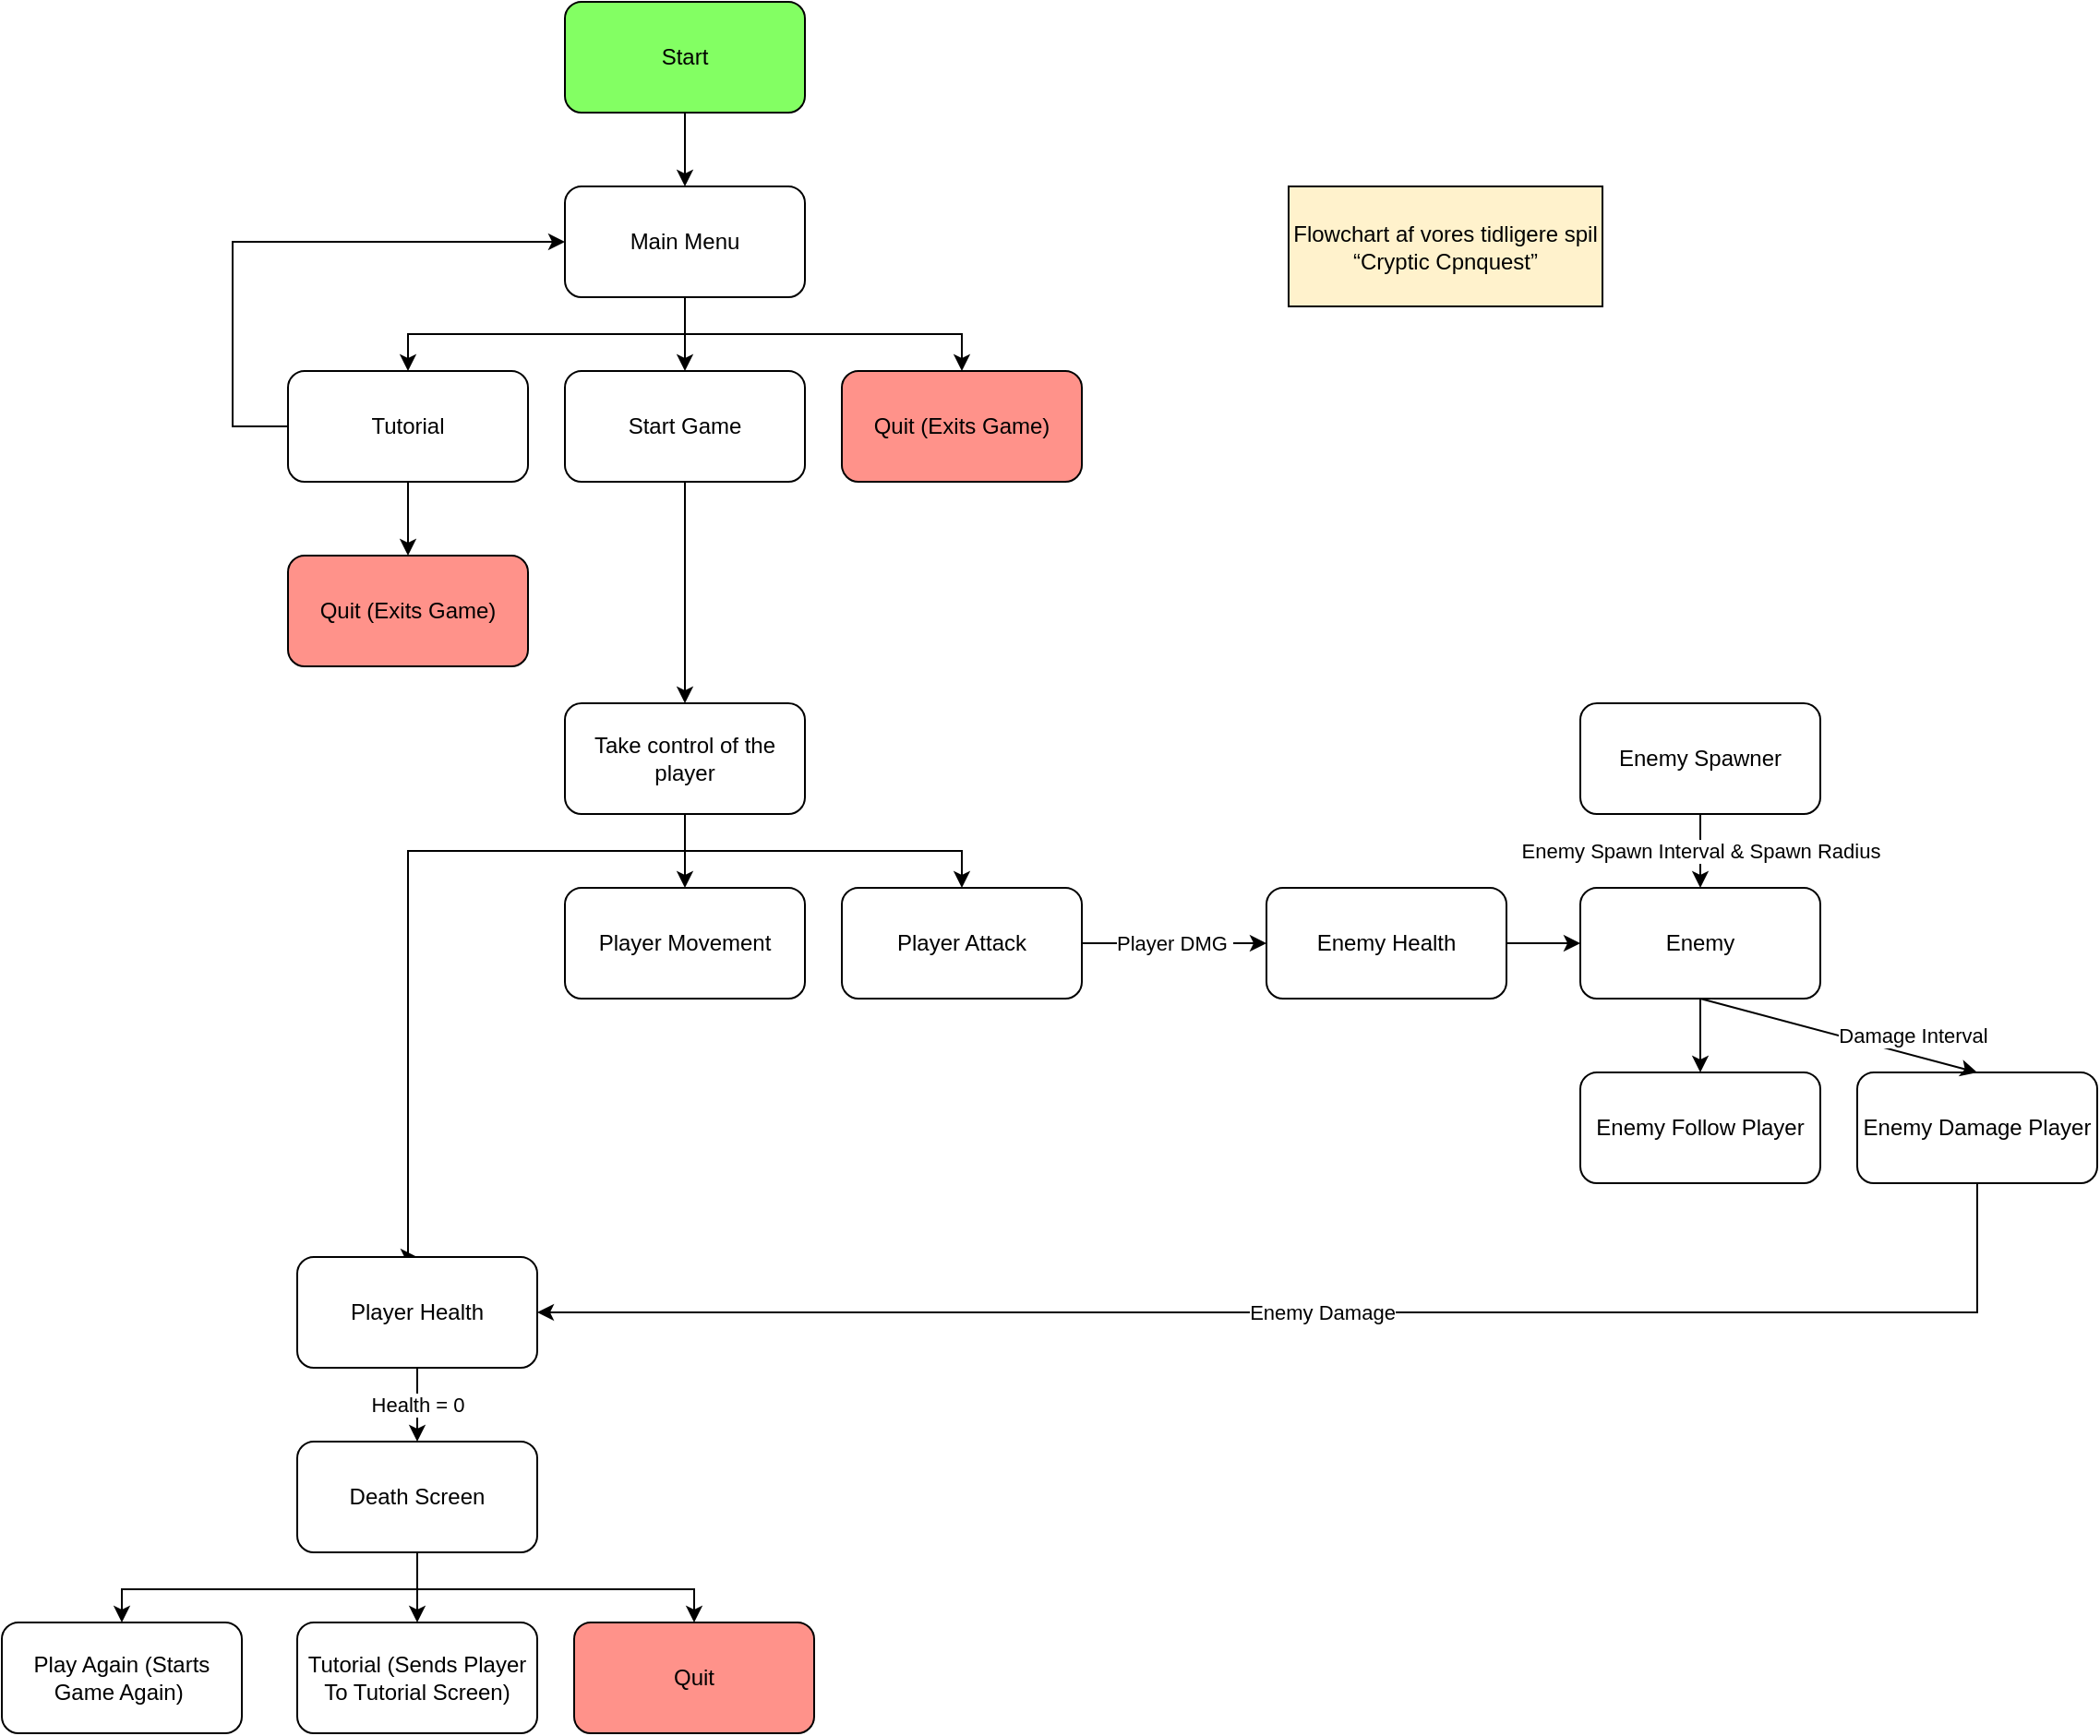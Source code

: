 <mxfile version="24.0.4" type="device">
  <diagram name="Page-1" id="hXlgK_oxKrTHGd4o_7Iv">
    <mxGraphModel dx="2073" dy="-134" grid="1" gridSize="10" guides="1" tooltips="1" connect="1" arrows="1" fold="1" page="1" pageScale="1" pageWidth="827" pageHeight="1169" math="0" shadow="0">
      <root>
        <mxCell id="0" />
        <mxCell id="1" parent="0" />
        <mxCell id="zdYyL7F6LFvU2UZnt1zR-1" value="" style="edgeStyle=orthogonalEdgeStyle;rounded=0;orthogonalLoop=1;jettySize=auto;html=1;" parent="1" source="zdYyL7F6LFvU2UZnt1zR-2" target="zdYyL7F6LFvU2UZnt1zR-6" edge="1">
          <mxGeometry relative="1" as="geometry" />
        </mxCell>
        <mxCell id="zdYyL7F6LFvU2UZnt1zR-2" value="Start" style="rounded=1;whiteSpace=wrap;html=1;fillColor=#83FF63;" parent="1" vertex="1">
          <mxGeometry x="435" y="1200" width="130" height="60" as="geometry" />
        </mxCell>
        <mxCell id="zdYyL7F6LFvU2UZnt1zR-3" style="edgeStyle=orthogonalEdgeStyle;rounded=0;orthogonalLoop=1;jettySize=auto;html=1;exitX=0.5;exitY=1;exitDx=0;exitDy=0;" parent="1" source="zdYyL7F6LFvU2UZnt1zR-6" target="zdYyL7F6LFvU2UZnt1zR-9" edge="1">
          <mxGeometry relative="1" as="geometry" />
        </mxCell>
        <mxCell id="zdYyL7F6LFvU2UZnt1zR-4" style="edgeStyle=orthogonalEdgeStyle;rounded=0;orthogonalLoop=1;jettySize=auto;html=1;" parent="1" source="zdYyL7F6LFvU2UZnt1zR-6" target="zdYyL7F6LFvU2UZnt1zR-11" edge="1">
          <mxGeometry relative="1" as="geometry" />
        </mxCell>
        <mxCell id="zdYyL7F6LFvU2UZnt1zR-5" style="edgeStyle=orthogonalEdgeStyle;rounded=0;orthogonalLoop=1;jettySize=auto;html=1;entryX=0.5;entryY=0;entryDx=0;entryDy=0;" parent="1" source="zdYyL7F6LFvU2UZnt1zR-6" target="zdYyL7F6LFvU2UZnt1zR-12" edge="1">
          <mxGeometry relative="1" as="geometry">
            <Array as="points">
              <mxPoint x="500" y="1380" />
              <mxPoint x="650" y="1380" />
            </Array>
          </mxGeometry>
        </mxCell>
        <mxCell id="zdYyL7F6LFvU2UZnt1zR-6" value="Main Menu" style="rounded=1;whiteSpace=wrap;html=1;" parent="1" vertex="1">
          <mxGeometry x="435" y="1300" width="130" height="60" as="geometry" />
        </mxCell>
        <mxCell id="zdYyL7F6LFvU2UZnt1zR-7" style="edgeStyle=orthogonalEdgeStyle;rounded=0;orthogonalLoop=1;jettySize=auto;html=1;entryX=0;entryY=0.5;entryDx=0;entryDy=0;" parent="1" source="zdYyL7F6LFvU2UZnt1zR-9" target="zdYyL7F6LFvU2UZnt1zR-6" edge="1">
          <mxGeometry relative="1" as="geometry">
            <Array as="points">
              <mxPoint x="255" y="1430" />
              <mxPoint x="255" y="1330" />
            </Array>
          </mxGeometry>
        </mxCell>
        <mxCell id="zdYyL7F6LFvU2UZnt1zR-8" style="edgeStyle=orthogonalEdgeStyle;rounded=0;orthogonalLoop=1;jettySize=auto;html=1;entryX=0.5;entryY=0;entryDx=0;entryDy=0;" parent="1" source="zdYyL7F6LFvU2UZnt1zR-9" target="zdYyL7F6LFvU2UZnt1zR-13" edge="1">
          <mxGeometry relative="1" as="geometry" />
        </mxCell>
        <mxCell id="zdYyL7F6LFvU2UZnt1zR-9" value="Tutorial" style="rounded=1;whiteSpace=wrap;html=1;" parent="1" vertex="1">
          <mxGeometry x="285" y="1400" width="130" height="60" as="geometry" />
        </mxCell>
        <mxCell id="zdYyL7F6LFvU2UZnt1zR-10" style="edgeStyle=orthogonalEdgeStyle;rounded=0;orthogonalLoop=1;jettySize=auto;html=1;entryX=0.5;entryY=0;entryDx=0;entryDy=0;" parent="1" source="zdYyL7F6LFvU2UZnt1zR-11" target="zdYyL7F6LFvU2UZnt1zR-17" edge="1">
          <mxGeometry relative="1" as="geometry" />
        </mxCell>
        <mxCell id="zdYyL7F6LFvU2UZnt1zR-11" value="Start Game" style="rounded=1;whiteSpace=wrap;html=1;" parent="1" vertex="1">
          <mxGeometry x="435" y="1400" width="130" height="60" as="geometry" />
        </mxCell>
        <mxCell id="zdYyL7F6LFvU2UZnt1zR-12" value="Quit (Exits Game)" style="rounded=1;whiteSpace=wrap;html=1;fillColor=#FF928A;" parent="1" vertex="1">
          <mxGeometry x="585" y="1400" width="130" height="60" as="geometry" />
        </mxCell>
        <mxCell id="zdYyL7F6LFvU2UZnt1zR-13" value="Quit (Exits Game)" style="rounded=1;whiteSpace=wrap;html=1;fillColor=#FF928A;" parent="1" vertex="1">
          <mxGeometry x="285" y="1500" width="130" height="60" as="geometry" />
        </mxCell>
        <mxCell id="zdYyL7F6LFvU2UZnt1zR-14" style="edgeStyle=orthogonalEdgeStyle;rounded=0;orthogonalLoop=1;jettySize=auto;html=1;entryX=0.5;entryY=0;entryDx=0;entryDy=0;" parent="1" source="zdYyL7F6LFvU2UZnt1zR-17" target="zdYyL7F6LFvU2UZnt1zR-19" edge="1">
          <mxGeometry relative="1" as="geometry" />
        </mxCell>
        <mxCell id="zdYyL7F6LFvU2UZnt1zR-15" style="edgeStyle=orthogonalEdgeStyle;rounded=0;orthogonalLoop=1;jettySize=auto;html=1;entryX=0.5;entryY=0;entryDx=0;entryDy=0;" parent="1" source="zdYyL7F6LFvU2UZnt1zR-17" target="zdYyL7F6LFvU2UZnt1zR-18" edge="1">
          <mxGeometry relative="1" as="geometry">
            <Array as="points">
              <mxPoint x="500" y="1660" />
              <mxPoint x="350" y="1660" />
            </Array>
          </mxGeometry>
        </mxCell>
        <mxCell id="zdYyL7F6LFvU2UZnt1zR-16" style="edgeStyle=orthogonalEdgeStyle;rounded=0;orthogonalLoop=1;jettySize=auto;html=1;" parent="1" source="zdYyL7F6LFvU2UZnt1zR-17" target="zdYyL7F6LFvU2UZnt1zR-20" edge="1">
          <mxGeometry relative="1" as="geometry">
            <Array as="points">
              <mxPoint x="500" y="1660" />
              <mxPoint x="650" y="1660" />
            </Array>
          </mxGeometry>
        </mxCell>
        <mxCell id="zdYyL7F6LFvU2UZnt1zR-17" value="Take control of the player" style="rounded=1;whiteSpace=wrap;html=1;" parent="1" vertex="1">
          <mxGeometry x="435" y="1580" width="130" height="60" as="geometry" />
        </mxCell>
        <mxCell id="zdYyL7F6LFvU2UZnt1zR-18" value="Player Health" style="rounded=1;whiteSpace=wrap;html=1;" parent="1" vertex="1">
          <mxGeometry x="290" y="1880" width="130" height="60" as="geometry" />
        </mxCell>
        <mxCell id="zdYyL7F6LFvU2UZnt1zR-19" value="Player Movement" style="rounded=1;whiteSpace=wrap;html=1;" parent="1" vertex="1">
          <mxGeometry x="435" y="1680" width="130" height="60" as="geometry" />
        </mxCell>
        <mxCell id="zdYyL7F6LFvU2UZnt1zR-20" value="Player Attack" style="rounded=1;whiteSpace=wrap;html=1;" parent="1" vertex="1">
          <mxGeometry x="585" y="1680" width="130" height="60" as="geometry" />
        </mxCell>
        <mxCell id="zdYyL7F6LFvU2UZnt1zR-21" style="edgeStyle=orthogonalEdgeStyle;rounded=0;orthogonalLoop=1;jettySize=auto;html=1;entryX=0.5;entryY=0;entryDx=0;entryDy=0;" parent="1" source="zdYyL7F6LFvU2UZnt1zR-24" target="zdYyL7F6LFvU2UZnt1zR-28" edge="1">
          <mxGeometry relative="1" as="geometry" />
        </mxCell>
        <mxCell id="zdYyL7F6LFvU2UZnt1zR-22" style="edgeStyle=orthogonalEdgeStyle;rounded=0;orthogonalLoop=1;jettySize=auto;html=1;entryX=0.5;entryY=0;entryDx=0;entryDy=0;" parent="1" source="zdYyL7F6LFvU2UZnt1zR-24" target="zdYyL7F6LFvU2UZnt1zR-27" edge="1">
          <mxGeometry relative="1" as="geometry">
            <Array as="points">
              <mxPoint x="355" y="2060" />
              <mxPoint x="195" y="2060" />
            </Array>
          </mxGeometry>
        </mxCell>
        <mxCell id="zdYyL7F6LFvU2UZnt1zR-23" style="edgeStyle=orthogonalEdgeStyle;rounded=0;orthogonalLoop=1;jettySize=auto;html=1;entryX=0.5;entryY=0;entryDx=0;entryDy=0;" parent="1" source="zdYyL7F6LFvU2UZnt1zR-24" target="zdYyL7F6LFvU2UZnt1zR-29" edge="1">
          <mxGeometry relative="1" as="geometry">
            <Array as="points">
              <mxPoint x="355" y="2060" />
              <mxPoint x="505" y="2060" />
            </Array>
          </mxGeometry>
        </mxCell>
        <mxCell id="zdYyL7F6LFvU2UZnt1zR-24" value="Death Screen" style="rounded=1;whiteSpace=wrap;html=1;" parent="1" vertex="1">
          <mxGeometry x="290" y="1980" width="130" height="60" as="geometry" />
        </mxCell>
        <mxCell id="zdYyL7F6LFvU2UZnt1zR-25" value="" style="endArrow=classic;html=1;rounded=0;exitX=0.5;exitY=1;exitDx=0;exitDy=0;entryX=0.5;entryY=0;entryDx=0;entryDy=0;" parent="1" source="zdYyL7F6LFvU2UZnt1zR-18" target="zdYyL7F6LFvU2UZnt1zR-24" edge="1">
          <mxGeometry relative="1" as="geometry">
            <mxPoint x="550" y="2030" as="sourcePoint" />
            <mxPoint x="650" y="2030" as="targetPoint" />
          </mxGeometry>
        </mxCell>
        <mxCell id="zdYyL7F6LFvU2UZnt1zR-26" value="Health = 0" style="edgeLabel;resizable=0;html=1;;align=center;verticalAlign=middle;" parent="zdYyL7F6LFvU2UZnt1zR-25" connectable="0" vertex="1">
          <mxGeometry relative="1" as="geometry" />
        </mxCell>
        <mxCell id="zdYyL7F6LFvU2UZnt1zR-27" value="Play Again (Starts Game Again)&amp;nbsp;" style="rounded=1;whiteSpace=wrap;html=1;" parent="1" vertex="1">
          <mxGeometry x="130" y="2078" width="130" height="60" as="geometry" />
        </mxCell>
        <mxCell id="zdYyL7F6LFvU2UZnt1zR-28" value="Tutorial (Sends Player To Tutorial Screen)" style="rounded=1;whiteSpace=wrap;html=1;" parent="1" vertex="1">
          <mxGeometry x="290" y="2078" width="130" height="60" as="geometry" />
        </mxCell>
        <mxCell id="zdYyL7F6LFvU2UZnt1zR-29" value="Quit" style="rounded=1;whiteSpace=wrap;html=1;fillColor=#FF928A;" parent="1" vertex="1">
          <mxGeometry x="440" y="2078" width="130" height="60" as="geometry" />
        </mxCell>
        <mxCell id="zdYyL7F6LFvU2UZnt1zR-30" value="Enemy Spawner" style="rounded=1;whiteSpace=wrap;html=1;" parent="1" vertex="1">
          <mxGeometry x="985" y="1580" width="130" height="60" as="geometry" />
        </mxCell>
        <mxCell id="zdYyL7F6LFvU2UZnt1zR-31" style="edgeStyle=orthogonalEdgeStyle;rounded=0;orthogonalLoop=1;jettySize=auto;html=1;entryX=0.5;entryY=0;entryDx=0;entryDy=0;" parent="1" source="zdYyL7F6LFvU2UZnt1zR-32" target="zdYyL7F6LFvU2UZnt1zR-35" edge="1">
          <mxGeometry relative="1" as="geometry" />
        </mxCell>
        <mxCell id="zdYyL7F6LFvU2UZnt1zR-32" value="Enemy" style="rounded=1;whiteSpace=wrap;html=1;" parent="1" vertex="1">
          <mxGeometry x="985" y="1680" width="130" height="60" as="geometry" />
        </mxCell>
        <mxCell id="zdYyL7F6LFvU2UZnt1zR-33" value="" style="endArrow=classic;html=1;rounded=0;exitX=0.5;exitY=1;exitDx=0;exitDy=0;entryX=0.5;entryY=0;entryDx=0;entryDy=0;" parent="1" source="zdYyL7F6LFvU2UZnt1zR-30" target="zdYyL7F6LFvU2UZnt1zR-32" edge="1">
          <mxGeometry relative="1" as="geometry">
            <mxPoint x="1025" y="1740" as="sourcePoint" />
            <mxPoint x="1125" y="1740" as="targetPoint" />
          </mxGeometry>
        </mxCell>
        <mxCell id="zdYyL7F6LFvU2UZnt1zR-34" value="Enemy Spawn Interval &amp;amp; Spawn Radius" style="edgeLabel;resizable=0;html=1;;align=center;verticalAlign=middle;" parent="zdYyL7F6LFvU2UZnt1zR-33" connectable="0" vertex="1">
          <mxGeometry relative="1" as="geometry" />
        </mxCell>
        <mxCell id="zdYyL7F6LFvU2UZnt1zR-35" value="Enemy Follow Player" style="rounded=1;whiteSpace=wrap;html=1;" parent="1" vertex="1">
          <mxGeometry x="985" y="1780" width="130" height="60" as="geometry" />
        </mxCell>
        <mxCell id="zdYyL7F6LFvU2UZnt1zR-36" value="Enemy Damage Player" style="rounded=1;whiteSpace=wrap;html=1;" parent="1" vertex="1">
          <mxGeometry x="1135" y="1780" width="130" height="60" as="geometry" />
        </mxCell>
        <mxCell id="zdYyL7F6LFvU2UZnt1zR-37" value="" style="endArrow=classic;html=1;rounded=0;exitX=0.5;exitY=1;exitDx=0;exitDy=0;entryX=0.5;entryY=0;entryDx=0;entryDy=0;" parent="1" source="zdYyL7F6LFvU2UZnt1zR-32" target="zdYyL7F6LFvU2UZnt1zR-36" edge="1">
          <mxGeometry relative="1" as="geometry">
            <mxPoint x="1214.52" y="1700" as="sourcePoint" />
            <mxPoint x="1214.52" y="1740" as="targetPoint" />
          </mxGeometry>
        </mxCell>
        <mxCell id="zdYyL7F6LFvU2UZnt1zR-38" value="Damage Interval" style="edgeLabel;resizable=0;html=1;;align=center;verticalAlign=middle;" parent="zdYyL7F6LFvU2UZnt1zR-37" connectable="0" vertex="1">
          <mxGeometry relative="1" as="geometry">
            <mxPoint x="40" as="offset" />
          </mxGeometry>
        </mxCell>
        <mxCell id="zdYyL7F6LFvU2UZnt1zR-39" style="edgeStyle=orthogonalEdgeStyle;rounded=0;orthogonalLoop=1;jettySize=auto;html=1;" parent="1" source="zdYyL7F6LFvU2UZnt1zR-40" target="zdYyL7F6LFvU2UZnt1zR-32" edge="1">
          <mxGeometry relative="1" as="geometry" />
        </mxCell>
        <mxCell id="zdYyL7F6LFvU2UZnt1zR-40" value="Enemy Health" style="rounded=1;whiteSpace=wrap;html=1;" parent="1" vertex="1">
          <mxGeometry x="815" y="1680" width="130" height="60" as="geometry" />
        </mxCell>
        <mxCell id="zdYyL7F6LFvU2UZnt1zR-41" value="" style="endArrow=classic;html=1;rounded=0;exitX=1;exitY=0.5;exitDx=0;exitDy=0;entryX=0;entryY=0.5;entryDx=0;entryDy=0;" parent="1" source="zdYyL7F6LFvU2UZnt1zR-20" target="zdYyL7F6LFvU2UZnt1zR-40" edge="1">
          <mxGeometry relative="1" as="geometry">
            <mxPoint x="675" y="1720" as="sourcePoint" />
            <mxPoint x="775" y="1720" as="targetPoint" />
          </mxGeometry>
        </mxCell>
        <mxCell id="zdYyL7F6LFvU2UZnt1zR-42" value="Player DMG&amp;nbsp;" style="edgeLabel;resizable=0;html=1;;align=center;verticalAlign=middle;" parent="zdYyL7F6LFvU2UZnt1zR-41" connectable="0" vertex="1">
          <mxGeometry relative="1" as="geometry" />
        </mxCell>
        <mxCell id="zdYyL7F6LFvU2UZnt1zR-43" value="" style="endArrow=classic;html=1;rounded=0;entryX=1;entryY=0.5;entryDx=0;entryDy=0;exitX=0.5;exitY=1;exitDx=0;exitDy=0;edgeStyle=orthogonalEdgeStyle;" parent="1" source="zdYyL7F6LFvU2UZnt1zR-36" target="zdYyL7F6LFvU2UZnt1zR-18" edge="1">
          <mxGeometry relative="1" as="geometry">
            <mxPoint x="705" y="1820" as="sourcePoint" />
            <mxPoint x="805" y="1820" as="targetPoint" />
          </mxGeometry>
        </mxCell>
        <mxCell id="zdYyL7F6LFvU2UZnt1zR-44" value="Enemy Damage" style="edgeLabel;resizable=0;html=1;;align=center;verticalAlign=middle;" parent="zdYyL7F6LFvU2UZnt1zR-43" connectable="0" vertex="1">
          <mxGeometry relative="1" as="geometry" />
        </mxCell>
        <mxCell id="D1VL24Hz7TWNhoNPvJpL-1" value="&lt;p class=&quot;MsoNormal&quot;&gt;&lt;span lang=&quot;DA&quot;&gt;Flowchart af vores tidligere spil “Cryptic Cpnquest”&lt;/span&gt;&lt;/p&gt;" style="rounded=0;whiteSpace=wrap;html=1;fillColor=#FFF2CC;" vertex="1" parent="1">
          <mxGeometry x="827" y="1300" width="170" height="65" as="geometry" />
        </mxCell>
      </root>
    </mxGraphModel>
  </diagram>
</mxfile>
